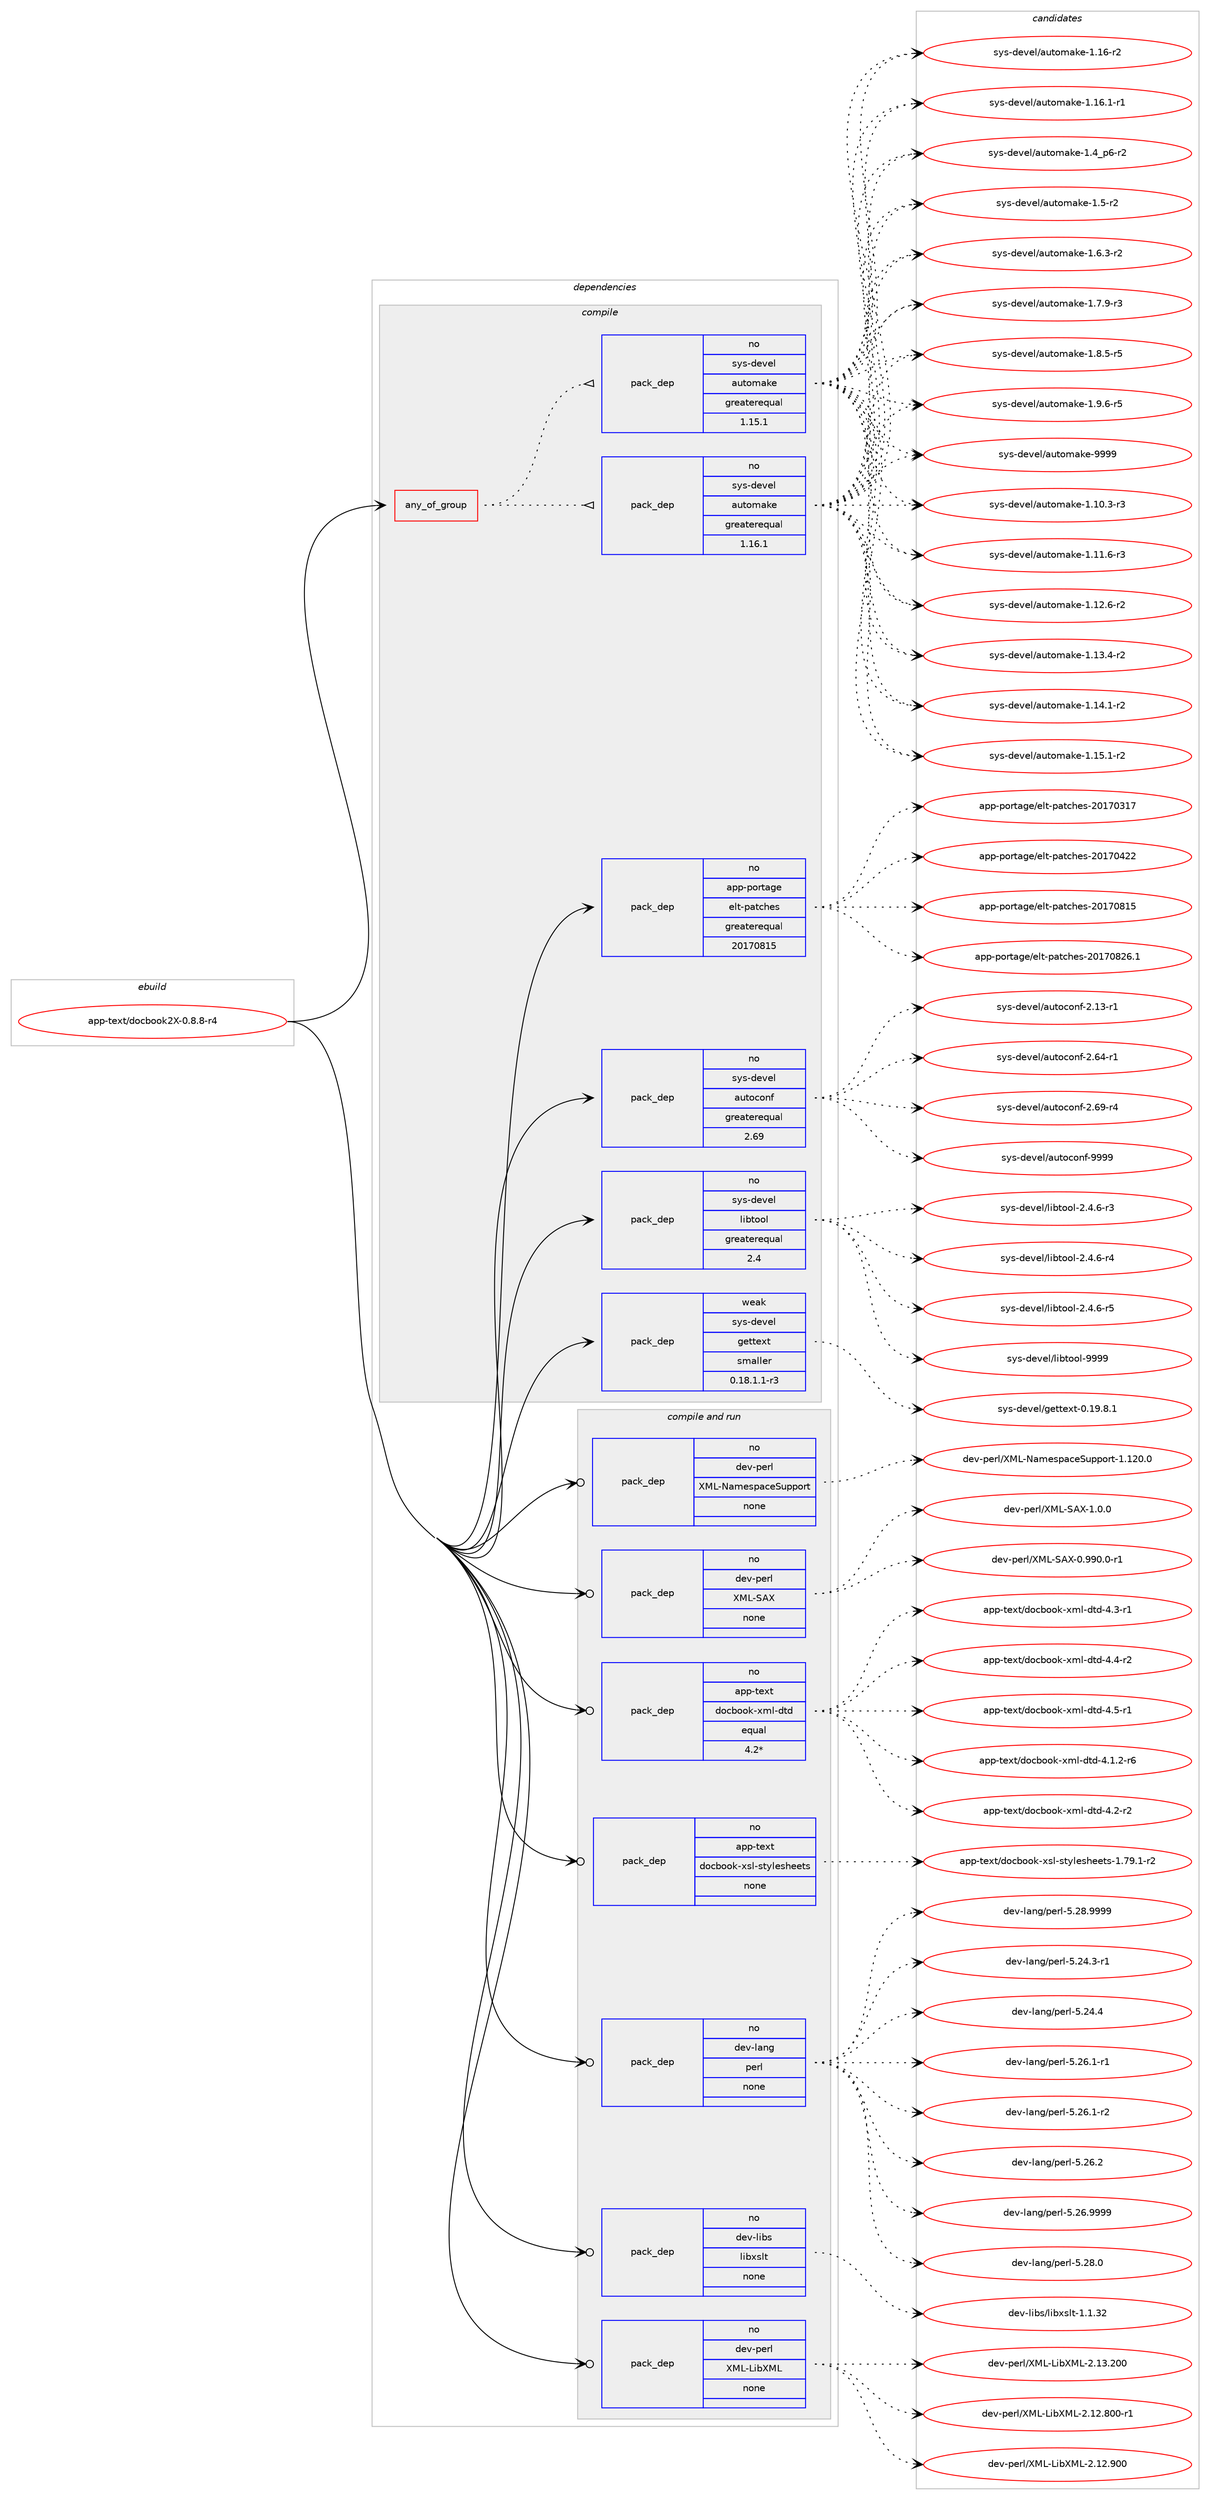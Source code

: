 digraph prolog {

# *************
# Graph options
# *************

newrank=true;
concentrate=true;
compound=true;
graph [rankdir=LR,fontname=Helvetica,fontsize=10,ranksep=1.5];#, ranksep=2.5, nodesep=0.2];
edge  [arrowhead=vee];
node  [fontname=Helvetica,fontsize=10];

# **********
# The ebuild
# **********

subgraph cluster_leftcol {
color=gray;
rank=same;
label=<<i>ebuild</i>>;
id [label="app-text/docbook2X-0.8.8-r4", color=red, width=4, href="../app-text/docbook2X-0.8.8-r4.svg"];
}

# ****************
# The dependencies
# ****************

subgraph cluster_midcol {
color=gray;
label=<<i>dependencies</i>>;
subgraph cluster_compile {
fillcolor="#eeeeee";
style=filled;
label=<<i>compile</i>>;
subgraph any19923 {
dependency1308592 [label=<<TABLE BORDER="0" CELLBORDER="1" CELLSPACING="0" CELLPADDING="4"><TR><TD CELLPADDING="10">any_of_group</TD></TR></TABLE>>, shape=none, color=red];subgraph pack932687 {
dependency1308593 [label=<<TABLE BORDER="0" CELLBORDER="1" CELLSPACING="0" CELLPADDING="4" WIDTH="220"><TR><TD ROWSPAN="6" CELLPADDING="30">pack_dep</TD></TR><TR><TD WIDTH="110">no</TD></TR><TR><TD>sys-devel</TD></TR><TR><TD>automake</TD></TR><TR><TD>greaterequal</TD></TR><TR><TD>1.16.1</TD></TR></TABLE>>, shape=none, color=blue];
}
dependency1308592:e -> dependency1308593:w [weight=20,style="dotted",arrowhead="oinv"];
subgraph pack932688 {
dependency1308594 [label=<<TABLE BORDER="0" CELLBORDER="1" CELLSPACING="0" CELLPADDING="4" WIDTH="220"><TR><TD ROWSPAN="6" CELLPADDING="30">pack_dep</TD></TR><TR><TD WIDTH="110">no</TD></TR><TR><TD>sys-devel</TD></TR><TR><TD>automake</TD></TR><TR><TD>greaterequal</TD></TR><TR><TD>1.15.1</TD></TR></TABLE>>, shape=none, color=blue];
}
dependency1308592:e -> dependency1308594:w [weight=20,style="dotted",arrowhead="oinv"];
}
id:e -> dependency1308592:w [weight=20,style="solid",arrowhead="vee"];
subgraph pack932689 {
dependency1308595 [label=<<TABLE BORDER="0" CELLBORDER="1" CELLSPACING="0" CELLPADDING="4" WIDTH="220"><TR><TD ROWSPAN="6" CELLPADDING="30">pack_dep</TD></TR><TR><TD WIDTH="110">no</TD></TR><TR><TD>app-portage</TD></TR><TR><TD>elt-patches</TD></TR><TR><TD>greaterequal</TD></TR><TR><TD>20170815</TD></TR></TABLE>>, shape=none, color=blue];
}
id:e -> dependency1308595:w [weight=20,style="solid",arrowhead="vee"];
subgraph pack932690 {
dependency1308596 [label=<<TABLE BORDER="0" CELLBORDER="1" CELLSPACING="0" CELLPADDING="4" WIDTH="220"><TR><TD ROWSPAN="6" CELLPADDING="30">pack_dep</TD></TR><TR><TD WIDTH="110">no</TD></TR><TR><TD>sys-devel</TD></TR><TR><TD>autoconf</TD></TR><TR><TD>greaterequal</TD></TR><TR><TD>2.69</TD></TR></TABLE>>, shape=none, color=blue];
}
id:e -> dependency1308596:w [weight=20,style="solid",arrowhead="vee"];
subgraph pack932691 {
dependency1308597 [label=<<TABLE BORDER="0" CELLBORDER="1" CELLSPACING="0" CELLPADDING="4" WIDTH="220"><TR><TD ROWSPAN="6" CELLPADDING="30">pack_dep</TD></TR><TR><TD WIDTH="110">no</TD></TR><TR><TD>sys-devel</TD></TR><TR><TD>libtool</TD></TR><TR><TD>greaterequal</TD></TR><TR><TD>2.4</TD></TR></TABLE>>, shape=none, color=blue];
}
id:e -> dependency1308597:w [weight=20,style="solid",arrowhead="vee"];
subgraph pack932692 {
dependency1308598 [label=<<TABLE BORDER="0" CELLBORDER="1" CELLSPACING="0" CELLPADDING="4" WIDTH="220"><TR><TD ROWSPAN="6" CELLPADDING="30">pack_dep</TD></TR><TR><TD WIDTH="110">weak</TD></TR><TR><TD>sys-devel</TD></TR><TR><TD>gettext</TD></TR><TR><TD>smaller</TD></TR><TR><TD>0.18.1.1-r3</TD></TR></TABLE>>, shape=none, color=blue];
}
id:e -> dependency1308598:w [weight=20,style="solid",arrowhead="vee"];
}
subgraph cluster_compileandrun {
fillcolor="#eeeeee";
style=filled;
label=<<i>compile and run</i>>;
subgraph pack932693 {
dependency1308599 [label=<<TABLE BORDER="0" CELLBORDER="1" CELLSPACING="0" CELLPADDING="4" WIDTH="220"><TR><TD ROWSPAN="6" CELLPADDING="30">pack_dep</TD></TR><TR><TD WIDTH="110">no</TD></TR><TR><TD>app-text</TD></TR><TR><TD>docbook-xml-dtd</TD></TR><TR><TD>equal</TD></TR><TR><TD>4.2*</TD></TR></TABLE>>, shape=none, color=blue];
}
id:e -> dependency1308599:w [weight=20,style="solid",arrowhead="odotvee"];
subgraph pack932694 {
dependency1308600 [label=<<TABLE BORDER="0" CELLBORDER="1" CELLSPACING="0" CELLPADDING="4" WIDTH="220"><TR><TD ROWSPAN="6" CELLPADDING="30">pack_dep</TD></TR><TR><TD WIDTH="110">no</TD></TR><TR><TD>app-text</TD></TR><TR><TD>docbook-xsl-stylesheets</TD></TR><TR><TD>none</TD></TR><TR><TD></TD></TR></TABLE>>, shape=none, color=blue];
}
id:e -> dependency1308600:w [weight=20,style="solid",arrowhead="odotvee"];
subgraph pack932695 {
dependency1308601 [label=<<TABLE BORDER="0" CELLBORDER="1" CELLSPACING="0" CELLPADDING="4" WIDTH="220"><TR><TD ROWSPAN="6" CELLPADDING="30">pack_dep</TD></TR><TR><TD WIDTH="110">no</TD></TR><TR><TD>dev-lang</TD></TR><TR><TD>perl</TD></TR><TR><TD>none</TD></TR><TR><TD></TD></TR></TABLE>>, shape=none, color=blue];
}
id:e -> dependency1308601:w [weight=20,style="solid",arrowhead="odotvee"];
subgraph pack932696 {
dependency1308602 [label=<<TABLE BORDER="0" CELLBORDER="1" CELLSPACING="0" CELLPADDING="4" WIDTH="220"><TR><TD ROWSPAN="6" CELLPADDING="30">pack_dep</TD></TR><TR><TD WIDTH="110">no</TD></TR><TR><TD>dev-libs</TD></TR><TR><TD>libxslt</TD></TR><TR><TD>none</TD></TR><TR><TD></TD></TR></TABLE>>, shape=none, color=blue];
}
id:e -> dependency1308602:w [weight=20,style="solid",arrowhead="odotvee"];
subgraph pack932697 {
dependency1308603 [label=<<TABLE BORDER="0" CELLBORDER="1" CELLSPACING="0" CELLPADDING="4" WIDTH="220"><TR><TD ROWSPAN="6" CELLPADDING="30">pack_dep</TD></TR><TR><TD WIDTH="110">no</TD></TR><TR><TD>dev-perl</TD></TR><TR><TD>XML-LibXML</TD></TR><TR><TD>none</TD></TR><TR><TD></TD></TR></TABLE>>, shape=none, color=blue];
}
id:e -> dependency1308603:w [weight=20,style="solid",arrowhead="odotvee"];
subgraph pack932698 {
dependency1308604 [label=<<TABLE BORDER="0" CELLBORDER="1" CELLSPACING="0" CELLPADDING="4" WIDTH="220"><TR><TD ROWSPAN="6" CELLPADDING="30">pack_dep</TD></TR><TR><TD WIDTH="110">no</TD></TR><TR><TD>dev-perl</TD></TR><TR><TD>XML-NamespaceSupport</TD></TR><TR><TD>none</TD></TR><TR><TD></TD></TR></TABLE>>, shape=none, color=blue];
}
id:e -> dependency1308604:w [weight=20,style="solid",arrowhead="odotvee"];
subgraph pack932699 {
dependency1308605 [label=<<TABLE BORDER="0" CELLBORDER="1" CELLSPACING="0" CELLPADDING="4" WIDTH="220"><TR><TD ROWSPAN="6" CELLPADDING="30">pack_dep</TD></TR><TR><TD WIDTH="110">no</TD></TR><TR><TD>dev-perl</TD></TR><TR><TD>XML-SAX</TD></TR><TR><TD>none</TD></TR><TR><TD></TD></TR></TABLE>>, shape=none, color=blue];
}
id:e -> dependency1308605:w [weight=20,style="solid",arrowhead="odotvee"];
}
subgraph cluster_run {
fillcolor="#eeeeee";
style=filled;
label=<<i>run</i>>;
}
}

# **************
# The candidates
# **************

subgraph cluster_choices {
rank=same;
color=gray;
label=<<i>candidates</i>>;

subgraph choice932687 {
color=black;
nodesep=1;
choice11512111545100101118101108479711711611110997107101454946494846514511451 [label="sys-devel/automake-1.10.3-r3", color=red, width=4,href="../sys-devel/automake-1.10.3-r3.svg"];
choice11512111545100101118101108479711711611110997107101454946494946544511451 [label="sys-devel/automake-1.11.6-r3", color=red, width=4,href="../sys-devel/automake-1.11.6-r3.svg"];
choice11512111545100101118101108479711711611110997107101454946495046544511450 [label="sys-devel/automake-1.12.6-r2", color=red, width=4,href="../sys-devel/automake-1.12.6-r2.svg"];
choice11512111545100101118101108479711711611110997107101454946495146524511450 [label="sys-devel/automake-1.13.4-r2", color=red, width=4,href="../sys-devel/automake-1.13.4-r2.svg"];
choice11512111545100101118101108479711711611110997107101454946495246494511450 [label="sys-devel/automake-1.14.1-r2", color=red, width=4,href="../sys-devel/automake-1.14.1-r2.svg"];
choice11512111545100101118101108479711711611110997107101454946495346494511450 [label="sys-devel/automake-1.15.1-r2", color=red, width=4,href="../sys-devel/automake-1.15.1-r2.svg"];
choice1151211154510010111810110847971171161111099710710145494649544511450 [label="sys-devel/automake-1.16-r2", color=red, width=4,href="../sys-devel/automake-1.16-r2.svg"];
choice11512111545100101118101108479711711611110997107101454946495446494511449 [label="sys-devel/automake-1.16.1-r1", color=red, width=4,href="../sys-devel/automake-1.16.1-r1.svg"];
choice115121115451001011181011084797117116111109971071014549465295112544511450 [label="sys-devel/automake-1.4_p6-r2", color=red, width=4,href="../sys-devel/automake-1.4_p6-r2.svg"];
choice11512111545100101118101108479711711611110997107101454946534511450 [label="sys-devel/automake-1.5-r2", color=red, width=4,href="../sys-devel/automake-1.5-r2.svg"];
choice115121115451001011181011084797117116111109971071014549465446514511450 [label="sys-devel/automake-1.6.3-r2", color=red, width=4,href="../sys-devel/automake-1.6.3-r2.svg"];
choice115121115451001011181011084797117116111109971071014549465546574511451 [label="sys-devel/automake-1.7.9-r3", color=red, width=4,href="../sys-devel/automake-1.7.9-r3.svg"];
choice115121115451001011181011084797117116111109971071014549465646534511453 [label="sys-devel/automake-1.8.5-r5", color=red, width=4,href="../sys-devel/automake-1.8.5-r5.svg"];
choice115121115451001011181011084797117116111109971071014549465746544511453 [label="sys-devel/automake-1.9.6-r5", color=red, width=4,href="../sys-devel/automake-1.9.6-r5.svg"];
choice115121115451001011181011084797117116111109971071014557575757 [label="sys-devel/automake-9999", color=red, width=4,href="../sys-devel/automake-9999.svg"];
dependency1308593:e -> choice11512111545100101118101108479711711611110997107101454946494846514511451:w [style=dotted,weight="100"];
dependency1308593:e -> choice11512111545100101118101108479711711611110997107101454946494946544511451:w [style=dotted,weight="100"];
dependency1308593:e -> choice11512111545100101118101108479711711611110997107101454946495046544511450:w [style=dotted,weight="100"];
dependency1308593:e -> choice11512111545100101118101108479711711611110997107101454946495146524511450:w [style=dotted,weight="100"];
dependency1308593:e -> choice11512111545100101118101108479711711611110997107101454946495246494511450:w [style=dotted,weight="100"];
dependency1308593:e -> choice11512111545100101118101108479711711611110997107101454946495346494511450:w [style=dotted,weight="100"];
dependency1308593:e -> choice1151211154510010111810110847971171161111099710710145494649544511450:w [style=dotted,weight="100"];
dependency1308593:e -> choice11512111545100101118101108479711711611110997107101454946495446494511449:w [style=dotted,weight="100"];
dependency1308593:e -> choice115121115451001011181011084797117116111109971071014549465295112544511450:w [style=dotted,weight="100"];
dependency1308593:e -> choice11512111545100101118101108479711711611110997107101454946534511450:w [style=dotted,weight="100"];
dependency1308593:e -> choice115121115451001011181011084797117116111109971071014549465446514511450:w [style=dotted,weight="100"];
dependency1308593:e -> choice115121115451001011181011084797117116111109971071014549465546574511451:w [style=dotted,weight="100"];
dependency1308593:e -> choice115121115451001011181011084797117116111109971071014549465646534511453:w [style=dotted,weight="100"];
dependency1308593:e -> choice115121115451001011181011084797117116111109971071014549465746544511453:w [style=dotted,weight="100"];
dependency1308593:e -> choice115121115451001011181011084797117116111109971071014557575757:w [style=dotted,weight="100"];
}
subgraph choice932688 {
color=black;
nodesep=1;
choice11512111545100101118101108479711711611110997107101454946494846514511451 [label="sys-devel/automake-1.10.3-r3", color=red, width=4,href="../sys-devel/automake-1.10.3-r3.svg"];
choice11512111545100101118101108479711711611110997107101454946494946544511451 [label="sys-devel/automake-1.11.6-r3", color=red, width=4,href="../sys-devel/automake-1.11.6-r3.svg"];
choice11512111545100101118101108479711711611110997107101454946495046544511450 [label="sys-devel/automake-1.12.6-r2", color=red, width=4,href="../sys-devel/automake-1.12.6-r2.svg"];
choice11512111545100101118101108479711711611110997107101454946495146524511450 [label="sys-devel/automake-1.13.4-r2", color=red, width=4,href="../sys-devel/automake-1.13.4-r2.svg"];
choice11512111545100101118101108479711711611110997107101454946495246494511450 [label="sys-devel/automake-1.14.1-r2", color=red, width=4,href="../sys-devel/automake-1.14.1-r2.svg"];
choice11512111545100101118101108479711711611110997107101454946495346494511450 [label="sys-devel/automake-1.15.1-r2", color=red, width=4,href="../sys-devel/automake-1.15.1-r2.svg"];
choice1151211154510010111810110847971171161111099710710145494649544511450 [label="sys-devel/automake-1.16-r2", color=red, width=4,href="../sys-devel/automake-1.16-r2.svg"];
choice11512111545100101118101108479711711611110997107101454946495446494511449 [label="sys-devel/automake-1.16.1-r1", color=red, width=4,href="../sys-devel/automake-1.16.1-r1.svg"];
choice115121115451001011181011084797117116111109971071014549465295112544511450 [label="sys-devel/automake-1.4_p6-r2", color=red, width=4,href="../sys-devel/automake-1.4_p6-r2.svg"];
choice11512111545100101118101108479711711611110997107101454946534511450 [label="sys-devel/automake-1.5-r2", color=red, width=4,href="../sys-devel/automake-1.5-r2.svg"];
choice115121115451001011181011084797117116111109971071014549465446514511450 [label="sys-devel/automake-1.6.3-r2", color=red, width=4,href="../sys-devel/automake-1.6.3-r2.svg"];
choice115121115451001011181011084797117116111109971071014549465546574511451 [label="sys-devel/automake-1.7.9-r3", color=red, width=4,href="../sys-devel/automake-1.7.9-r3.svg"];
choice115121115451001011181011084797117116111109971071014549465646534511453 [label="sys-devel/automake-1.8.5-r5", color=red, width=4,href="../sys-devel/automake-1.8.5-r5.svg"];
choice115121115451001011181011084797117116111109971071014549465746544511453 [label="sys-devel/automake-1.9.6-r5", color=red, width=4,href="../sys-devel/automake-1.9.6-r5.svg"];
choice115121115451001011181011084797117116111109971071014557575757 [label="sys-devel/automake-9999", color=red, width=4,href="../sys-devel/automake-9999.svg"];
dependency1308594:e -> choice11512111545100101118101108479711711611110997107101454946494846514511451:w [style=dotted,weight="100"];
dependency1308594:e -> choice11512111545100101118101108479711711611110997107101454946494946544511451:w [style=dotted,weight="100"];
dependency1308594:e -> choice11512111545100101118101108479711711611110997107101454946495046544511450:w [style=dotted,weight="100"];
dependency1308594:e -> choice11512111545100101118101108479711711611110997107101454946495146524511450:w [style=dotted,weight="100"];
dependency1308594:e -> choice11512111545100101118101108479711711611110997107101454946495246494511450:w [style=dotted,weight="100"];
dependency1308594:e -> choice11512111545100101118101108479711711611110997107101454946495346494511450:w [style=dotted,weight="100"];
dependency1308594:e -> choice1151211154510010111810110847971171161111099710710145494649544511450:w [style=dotted,weight="100"];
dependency1308594:e -> choice11512111545100101118101108479711711611110997107101454946495446494511449:w [style=dotted,weight="100"];
dependency1308594:e -> choice115121115451001011181011084797117116111109971071014549465295112544511450:w [style=dotted,weight="100"];
dependency1308594:e -> choice11512111545100101118101108479711711611110997107101454946534511450:w [style=dotted,weight="100"];
dependency1308594:e -> choice115121115451001011181011084797117116111109971071014549465446514511450:w [style=dotted,weight="100"];
dependency1308594:e -> choice115121115451001011181011084797117116111109971071014549465546574511451:w [style=dotted,weight="100"];
dependency1308594:e -> choice115121115451001011181011084797117116111109971071014549465646534511453:w [style=dotted,weight="100"];
dependency1308594:e -> choice115121115451001011181011084797117116111109971071014549465746544511453:w [style=dotted,weight="100"];
dependency1308594:e -> choice115121115451001011181011084797117116111109971071014557575757:w [style=dotted,weight="100"];
}
subgraph choice932689 {
color=black;
nodesep=1;
choice97112112451121111141169710310147101108116451129711699104101115455048495548514955 [label="app-portage/elt-patches-20170317", color=red, width=4,href="../app-portage/elt-patches-20170317.svg"];
choice97112112451121111141169710310147101108116451129711699104101115455048495548525050 [label="app-portage/elt-patches-20170422", color=red, width=4,href="../app-portage/elt-patches-20170422.svg"];
choice97112112451121111141169710310147101108116451129711699104101115455048495548564953 [label="app-portage/elt-patches-20170815", color=red, width=4,href="../app-portage/elt-patches-20170815.svg"];
choice971121124511211111411697103101471011081164511297116991041011154550484955485650544649 [label="app-portage/elt-patches-20170826.1", color=red, width=4,href="../app-portage/elt-patches-20170826.1.svg"];
dependency1308595:e -> choice97112112451121111141169710310147101108116451129711699104101115455048495548514955:w [style=dotted,weight="100"];
dependency1308595:e -> choice97112112451121111141169710310147101108116451129711699104101115455048495548525050:w [style=dotted,weight="100"];
dependency1308595:e -> choice97112112451121111141169710310147101108116451129711699104101115455048495548564953:w [style=dotted,weight="100"];
dependency1308595:e -> choice971121124511211111411697103101471011081164511297116991041011154550484955485650544649:w [style=dotted,weight="100"];
}
subgraph choice932690 {
color=black;
nodesep=1;
choice1151211154510010111810110847971171161119911111010245504649514511449 [label="sys-devel/autoconf-2.13-r1", color=red, width=4,href="../sys-devel/autoconf-2.13-r1.svg"];
choice1151211154510010111810110847971171161119911111010245504654524511449 [label="sys-devel/autoconf-2.64-r1", color=red, width=4,href="../sys-devel/autoconf-2.64-r1.svg"];
choice1151211154510010111810110847971171161119911111010245504654574511452 [label="sys-devel/autoconf-2.69-r4", color=red, width=4,href="../sys-devel/autoconf-2.69-r4.svg"];
choice115121115451001011181011084797117116111991111101024557575757 [label="sys-devel/autoconf-9999", color=red, width=4,href="../sys-devel/autoconf-9999.svg"];
dependency1308596:e -> choice1151211154510010111810110847971171161119911111010245504649514511449:w [style=dotted,weight="100"];
dependency1308596:e -> choice1151211154510010111810110847971171161119911111010245504654524511449:w [style=dotted,weight="100"];
dependency1308596:e -> choice1151211154510010111810110847971171161119911111010245504654574511452:w [style=dotted,weight="100"];
dependency1308596:e -> choice115121115451001011181011084797117116111991111101024557575757:w [style=dotted,weight="100"];
}
subgraph choice932691 {
color=black;
nodesep=1;
choice1151211154510010111810110847108105981161111111084550465246544511451 [label="sys-devel/libtool-2.4.6-r3", color=red, width=4,href="../sys-devel/libtool-2.4.6-r3.svg"];
choice1151211154510010111810110847108105981161111111084550465246544511452 [label="sys-devel/libtool-2.4.6-r4", color=red, width=4,href="../sys-devel/libtool-2.4.6-r4.svg"];
choice1151211154510010111810110847108105981161111111084550465246544511453 [label="sys-devel/libtool-2.4.6-r5", color=red, width=4,href="../sys-devel/libtool-2.4.6-r5.svg"];
choice1151211154510010111810110847108105981161111111084557575757 [label="sys-devel/libtool-9999", color=red, width=4,href="../sys-devel/libtool-9999.svg"];
dependency1308597:e -> choice1151211154510010111810110847108105981161111111084550465246544511451:w [style=dotted,weight="100"];
dependency1308597:e -> choice1151211154510010111810110847108105981161111111084550465246544511452:w [style=dotted,weight="100"];
dependency1308597:e -> choice1151211154510010111810110847108105981161111111084550465246544511453:w [style=dotted,weight="100"];
dependency1308597:e -> choice1151211154510010111810110847108105981161111111084557575757:w [style=dotted,weight="100"];
}
subgraph choice932692 {
color=black;
nodesep=1;
choice1151211154510010111810110847103101116116101120116454846495746564649 [label="sys-devel/gettext-0.19.8.1", color=red, width=4,href="../sys-devel/gettext-0.19.8.1.svg"];
dependency1308598:e -> choice1151211154510010111810110847103101116116101120116454846495746564649:w [style=dotted,weight="100"];
}
subgraph choice932693 {
color=black;
nodesep=1;
choice971121124511610112011647100111999811111110745120109108451001161004552464946504511454 [label="app-text/docbook-xml-dtd-4.1.2-r6", color=red, width=4,href="../app-text/docbook-xml-dtd-4.1.2-r6.svg"];
choice97112112451161011201164710011199981111111074512010910845100116100455246504511450 [label="app-text/docbook-xml-dtd-4.2-r2", color=red, width=4,href="../app-text/docbook-xml-dtd-4.2-r2.svg"];
choice97112112451161011201164710011199981111111074512010910845100116100455246514511449 [label="app-text/docbook-xml-dtd-4.3-r1", color=red, width=4,href="../app-text/docbook-xml-dtd-4.3-r1.svg"];
choice97112112451161011201164710011199981111111074512010910845100116100455246524511450 [label="app-text/docbook-xml-dtd-4.4-r2", color=red, width=4,href="../app-text/docbook-xml-dtd-4.4-r2.svg"];
choice97112112451161011201164710011199981111111074512010910845100116100455246534511449 [label="app-text/docbook-xml-dtd-4.5-r1", color=red, width=4,href="../app-text/docbook-xml-dtd-4.5-r1.svg"];
dependency1308599:e -> choice971121124511610112011647100111999811111110745120109108451001161004552464946504511454:w [style=dotted,weight="100"];
dependency1308599:e -> choice97112112451161011201164710011199981111111074512010910845100116100455246504511450:w [style=dotted,weight="100"];
dependency1308599:e -> choice97112112451161011201164710011199981111111074512010910845100116100455246514511449:w [style=dotted,weight="100"];
dependency1308599:e -> choice97112112451161011201164710011199981111111074512010910845100116100455246524511450:w [style=dotted,weight="100"];
dependency1308599:e -> choice97112112451161011201164710011199981111111074512010910845100116100455246534511449:w [style=dotted,weight="100"];
}
subgraph choice932694 {
color=black;
nodesep=1;
choice97112112451161011201164710011199981111111074512011510845115116121108101115104101101116115454946555746494511450 [label="app-text/docbook-xsl-stylesheets-1.79.1-r2", color=red, width=4,href="../app-text/docbook-xsl-stylesheets-1.79.1-r2.svg"];
dependency1308600:e -> choice97112112451161011201164710011199981111111074512011510845115116121108101115104101101116115454946555746494511450:w [style=dotted,weight="100"];
}
subgraph choice932695 {
color=black;
nodesep=1;
choice100101118451089711010347112101114108455346505246514511449 [label="dev-lang/perl-5.24.3-r1", color=red, width=4,href="../dev-lang/perl-5.24.3-r1.svg"];
choice10010111845108971101034711210111410845534650524652 [label="dev-lang/perl-5.24.4", color=red, width=4,href="../dev-lang/perl-5.24.4.svg"];
choice100101118451089711010347112101114108455346505446494511449 [label="dev-lang/perl-5.26.1-r1", color=red, width=4,href="../dev-lang/perl-5.26.1-r1.svg"];
choice100101118451089711010347112101114108455346505446494511450 [label="dev-lang/perl-5.26.1-r2", color=red, width=4,href="../dev-lang/perl-5.26.1-r2.svg"];
choice10010111845108971101034711210111410845534650544650 [label="dev-lang/perl-5.26.2", color=red, width=4,href="../dev-lang/perl-5.26.2.svg"];
choice10010111845108971101034711210111410845534650544657575757 [label="dev-lang/perl-5.26.9999", color=red, width=4,href="../dev-lang/perl-5.26.9999.svg"];
choice10010111845108971101034711210111410845534650564648 [label="dev-lang/perl-5.28.0", color=red, width=4,href="../dev-lang/perl-5.28.0.svg"];
choice10010111845108971101034711210111410845534650564657575757 [label="dev-lang/perl-5.28.9999", color=red, width=4,href="../dev-lang/perl-5.28.9999.svg"];
dependency1308601:e -> choice100101118451089711010347112101114108455346505246514511449:w [style=dotted,weight="100"];
dependency1308601:e -> choice10010111845108971101034711210111410845534650524652:w [style=dotted,weight="100"];
dependency1308601:e -> choice100101118451089711010347112101114108455346505446494511449:w [style=dotted,weight="100"];
dependency1308601:e -> choice100101118451089711010347112101114108455346505446494511450:w [style=dotted,weight="100"];
dependency1308601:e -> choice10010111845108971101034711210111410845534650544650:w [style=dotted,weight="100"];
dependency1308601:e -> choice10010111845108971101034711210111410845534650544657575757:w [style=dotted,weight="100"];
dependency1308601:e -> choice10010111845108971101034711210111410845534650564648:w [style=dotted,weight="100"];
dependency1308601:e -> choice10010111845108971101034711210111410845534650564657575757:w [style=dotted,weight="100"];
}
subgraph choice932696 {
color=black;
nodesep=1;
choice1001011184510810598115471081059812011510811645494649465150 [label="dev-libs/libxslt-1.1.32", color=red, width=4,href="../dev-libs/libxslt-1.1.32.svg"];
dependency1308602:e -> choice1001011184510810598115471081059812011510811645494649465150:w [style=dotted,weight="100"];
}
subgraph choice932697 {
color=black;
nodesep=1;
choice10010111845112101114108478877764576105988877764550464950465648484511449 [label="dev-perl/XML-LibXML-2.12.800-r1", color=red, width=4,href="../dev-perl/XML-LibXML-2.12.800-r1.svg"];
choice1001011184511210111410847887776457610598887776455046495046574848 [label="dev-perl/XML-LibXML-2.12.900", color=red, width=4,href="../dev-perl/XML-LibXML-2.12.900.svg"];
choice1001011184511210111410847887776457610598887776455046495146504848 [label="dev-perl/XML-LibXML-2.13.200", color=red, width=4,href="../dev-perl/XML-LibXML-2.13.200.svg"];
dependency1308603:e -> choice10010111845112101114108478877764576105988877764550464950465648484511449:w [style=dotted,weight="100"];
dependency1308603:e -> choice1001011184511210111410847887776457610598887776455046495046574848:w [style=dotted,weight="100"];
dependency1308603:e -> choice1001011184511210111410847887776457610598887776455046495146504848:w [style=dotted,weight="100"];
}
subgraph choice932698 {
color=black;
nodesep=1;
choice10010111845112101114108478877764578971091011151129799101831171121121111141164549464950484648 [label="dev-perl/XML-NamespaceSupport-1.120.0", color=red, width=4,href="../dev-perl/XML-NamespaceSupport-1.120.0.svg"];
dependency1308604:e -> choice10010111845112101114108478877764578971091011151129799101831171121121111141164549464950484648:w [style=dotted,weight="100"];
}
subgraph choice932699 {
color=black;
nodesep=1;
choice10010111845112101114108478877764583658845484657574846484511449 [label="dev-perl/XML-SAX-0.990.0-r1", color=red, width=4,href="../dev-perl/XML-SAX-0.990.0-r1.svg"];
choice100101118451121011141084788777645836588454946484648 [label="dev-perl/XML-SAX-1.0.0", color=red, width=4,href="../dev-perl/XML-SAX-1.0.0.svg"];
dependency1308605:e -> choice10010111845112101114108478877764583658845484657574846484511449:w [style=dotted,weight="100"];
dependency1308605:e -> choice100101118451121011141084788777645836588454946484648:w [style=dotted,weight="100"];
}
}

}
